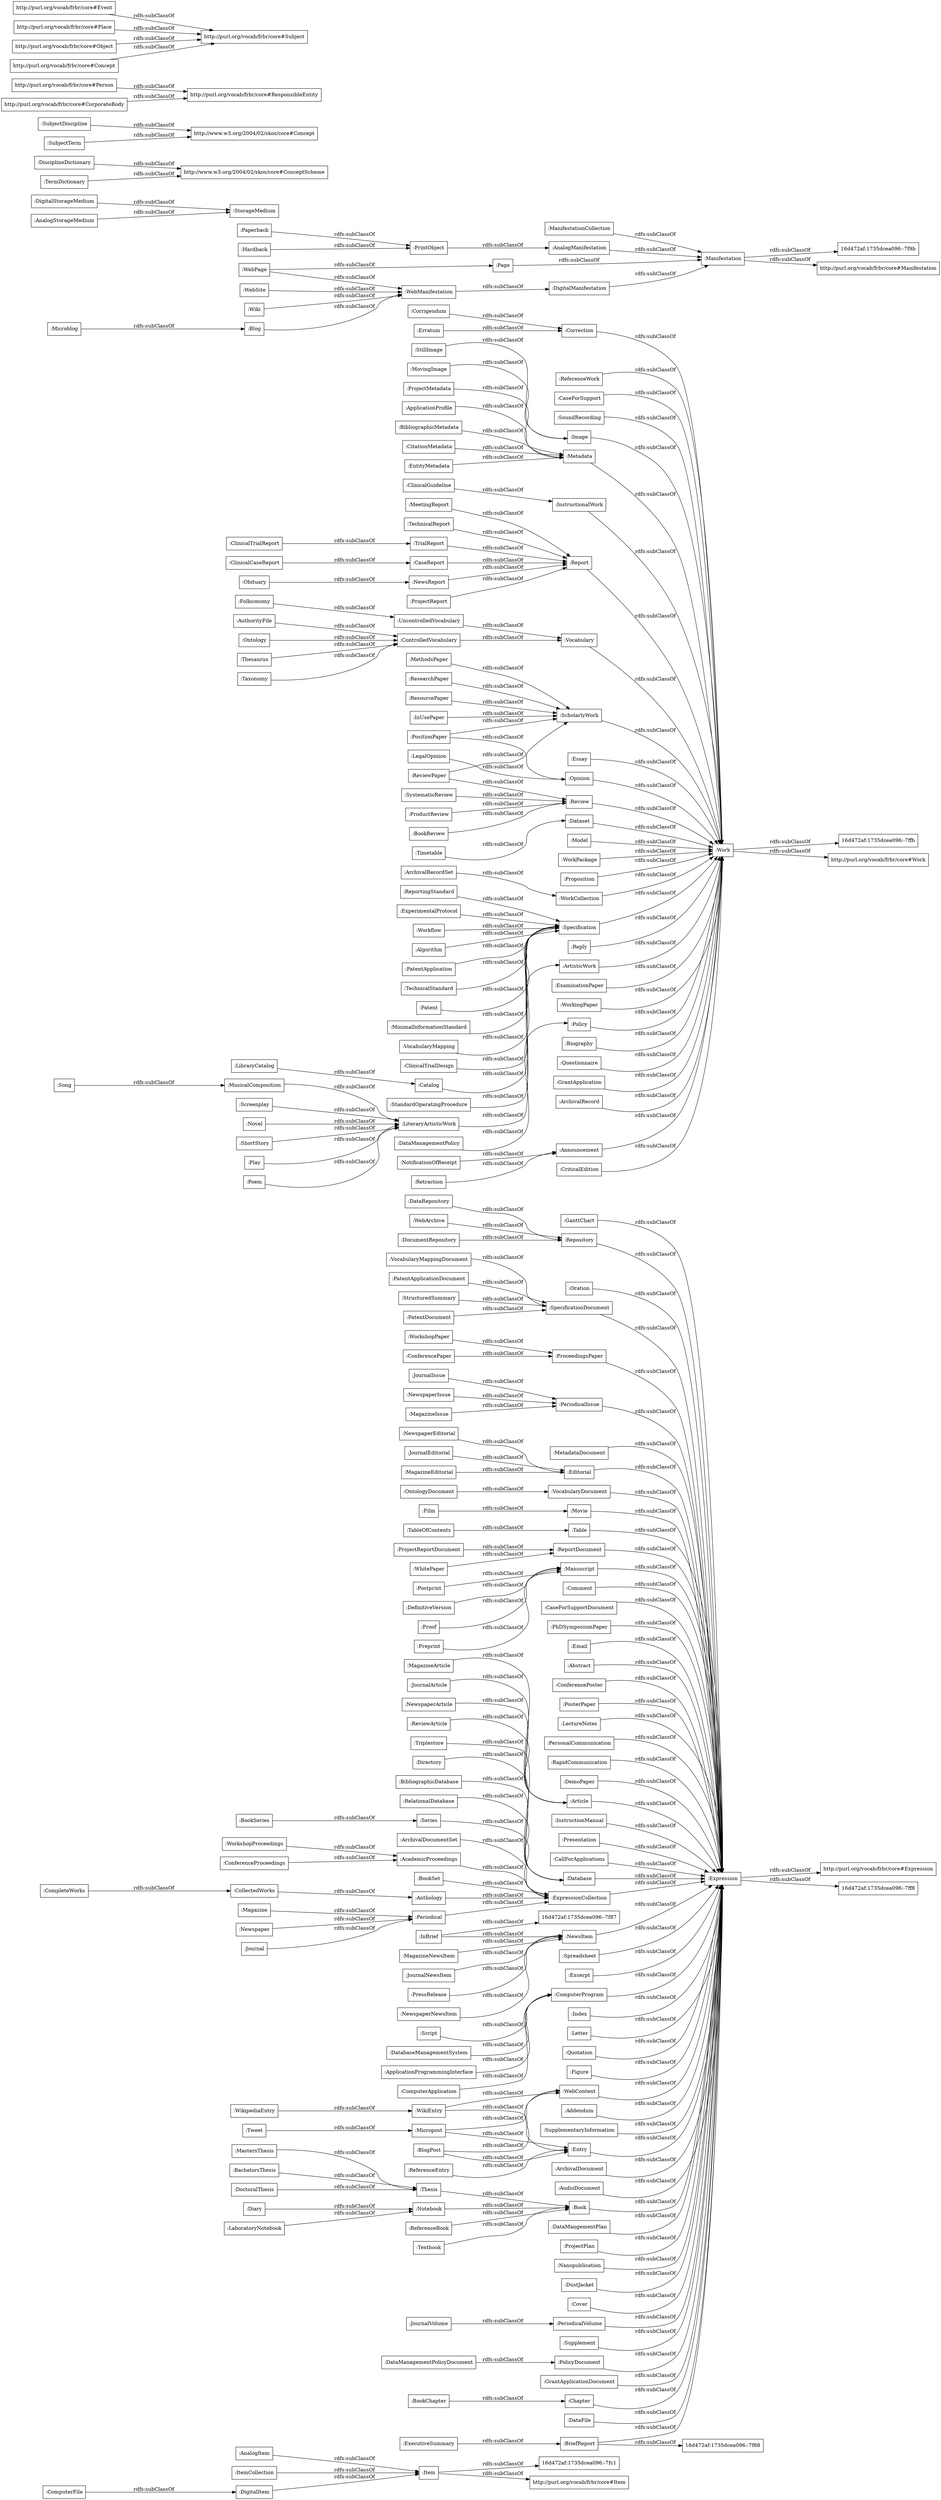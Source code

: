 digraph ar2dtool_diagram { 
rankdir=LR;
size="1000"
node [shape = rectangle, color="black"]; ":AnalogItem" ":Oration" ":Song" ":SpecificationDocument" ":ProceedingsPaper" ":ComputerFile" ":ReferenceWork" ":ReviewArticle" ":MethodsPaper" ":Diary" ":ReferenceEntry" ":LaboratoryNotebook" ":ClinicalTrialReport" ":ManifestationCollection" ":PeriodicalIssue" ":Textbook" ":CaseForSupport" ":SoundRecording" ":MetadataDocument" ":Editorial" ":Correction" ":PrintObject" ":PressRelease" ":Obituary" ":ResearchPaper" ":WebSite" ":Image" ":Metadata" ":ArchivalDocumentSet" ":BachelorsThesis" ":DigitalStorageMedium" ":Preprint" ":Micropost" ":VocabularyDocument" ":BookChapter" ":ConferencePaper" ":Workflow" ":Movie" ":Table" ":Ontology" ":Thesaurus" ":InstructionalWork" ":Corrigendum" ":SystematicReview" ":Report" ":Poem" ":ArchivalRecordSet" ":PatentDocument" "http://www.w3.org/2004/02/skos/core#ConceptScheme" ":Vocabulary" ":Screenplay" ":Wiki" ":DataRepository" ":Postprint" ":AcademicProceedings" ":ReportDocument" ":Manuscript" ":JournalIssue" ":StorageMedium" ":RelationalDatabase" ":Essay" ":Comment" "16d472af:1735dcea096:-7f9b" ":NewspaperNewsItem" ":Film" ":EntityMetadata" ":AnalogStorageMedium" ":Thesis" ":CaseForSupportDocument" ":ProjectMetadata" ":Tweet" ":Algorithm" ":PhDSymposiumPaper" ":ComputerApplication" ":Folksonomy" ":ClinicalCaseReport" ":ExecutiveSummary" ":LegalOpinion" ":ScholarlyWork" ":NotificationOfReceipt" ":Triplestore" ":Email" ":Abstract" ":ConferencePoster" ":LiteraryArtisticWork" ":WebArchive" ":DisciplineDictionary" ":WebManifestation" ":InBrief" ":Novel" ":PatentApplication" ":Script" ":DataManagementPolicyDocument" ":ResourcePaper" ":ConferenceProceedings" ":Model" "16d472af:1735dcea096:-7fc1" ":PosterPaper" ":TechnicalStandard" ":LectureNotes" ":PersonalCommunication" ":DataManagementPolicy" "http://purl.org/vocab/frbr/core#Item" ":Erratum" ":WikiEntry" ":StillImage" ":Item" ":RapidCommunication" ":TrialReport" ":WorkPackage" ":DemoPaper" ":InUsePaper" ":UncontrolledVocabulary" ":Article" ":InstructionManual" ":Presentation" ":Proposition" ":CallForApplications" ":WebPage" ":Database" ":VocabularyMappingDocument" ":Patent" ":Notebook" ":Dataset" ":MinimalInformationStandard" ":PositionPaper" ":ExpressionCollection" ":NewsItem" ":Microblog" ":Magazine" ":CaseReport" ":ComputerProgram" ":Spreadsheet" ":BlogPost" ":Excerpt" ":ArtisticWork" ":Entry" ":Index" ":JournalVolume" ":JournalNewsItem" ":ProductReview" ":Taxonomy" ":WorkCollection" ":VocabularyMapping" ":Letter" ":WhitePaper" ":Paperback" ":Quotation" ":PatentApplicationDocument" ":Reply" ":Figure" ":BookReview" ":Specification" ":AnalogManifestation" ":ControlledVocabulary" ":BriefReport" ":Addendum" ":ExaminationPaper" ":BookSeries" ":Newspaper" ":Retraction" ":Review" ":WorkshopPaper" "16d472af:1735dcea096:-7ffb" ":Opinion" ":WorkshopProceedings" ":Timetable" ":SupplementaryInformation" ":Book" ":ReviewPaper" ":WebContent" ":MovingImage" "http://purl.org/vocab/frbr/core#Expression" ":ClinicalTrialDesign" ":MagazineNewsItem" ":ReferenceBook" ":ItemCollection" ":WikipediaEntry" ":DefinitiveVersion" ":ArchivalDocument" ":StandardOperatingProcedure" "http://www.w3.org/2004/02/skos/core#Concept" ":BookSet" ":ReportingStandard" "16d472af:1735dcea096:-7ff8" ":ProjectReport" ":Anthology" ":MusicalComposition" ":AudioDocument" ":NewspaperIssue" ":MagazineIssue" ":Periodical" ":Manifestation" ":SubjectDiscipline" ":Expression" ":ProjectReportDocument" ":WorkingPaper" ":Catalog" ":MagazineArticle" "16d472af:1735dcea096:-7f87" ":Directory" ":PeriodicalVolume" ":NewspaperEditorial" ":Policy" ":Page" ":Biography" ":Questionnaire" ":MeetingReport" ":DataMangementPlan" ":ClinicalGuideline" ":ShortStory" ":StructuredSummary" ":ProjectPlan" ":CompleteWorks" ":OntologyDocument" ":DoctoralThesis" ":DocumentRepository" ":Nanopublication" ":DustJacket" ":Cover" ":SubjectTerm" ":Series" ":JournalEditorial" ":Hardback" "16d472af:1735dcea096:-7f88" ":PolicyDocument" ":MastersThesis" ":Supplement" "http://purl.org/vocab/frbr/core#Manifestation" ":TableOfContents" ":Chapter" ":ExperimentalProtocol" ":GrantApplicationDocument" ":GrantApplication" ":TechnicalReport" ":Repository" ":DigitalItem" ":CollectedWorks" ":DigitalManifestation" ":DataFile" ":BibliographicDatabase" ":ArchivalRecord" ":TermDictionary" ":ApplicationProfile" ":NewsReport" ":Journal" "http://purl.org/vocab/frbr/core#Work" ":Announcement" ":DatabaseManagementSystem" ":LibraryCatalog" ":BibliographicMetadata" ":CitationMetadata" ":GanttChart" ":AuthorityFile" ":Blog" ":MagazineEditorial" ":Play" ":CriticalEdition" ":JournalArticle" ":Work" ":Proof" ":ApplicationProgrammingInterface" ":NewspaperArticle" "http://purl.org/vocab/frbr/core#Person" "http://purl.org/vocab/frbr/core#Subject" "http://purl.org/vocab/frbr/core#ResponsibleEntity" "http://purl.org/vocab/frbr/core#CorporateBody" "http://purl.org/vocab/frbr/core#Event" "http://purl.org/vocab/frbr/core#Place" "http://purl.org/vocab/frbr/core#Object" "http://purl.org/vocab/frbr/core#Concept" ; /*classes style*/
	":Newspaper" -> ":Periodical" [ label = "rdfs:subClassOf" ];
	":Wiki" -> ":WebManifestation" [ label = "rdfs:subClassOf" ];
	":SubjectTerm" -> "http://www.w3.org/2004/02/skos/core#Concept" [ label = "rdfs:subClassOf" ];
	":Policy" -> ":Work" [ label = "rdfs:subClassOf" ];
	":WhitePaper" -> ":ReportDocument" [ label = "rdfs:subClassOf" ];
	":MethodsPaper" -> ":ScholarlyWork" [ label = "rdfs:subClassOf" ];
	":InstructionManual" -> ":Expression" [ label = "rdfs:subClassOf" ];
	":RapidCommunication" -> ":Expression" [ label = "rdfs:subClassOf" ];
	":Hardback" -> ":PrintObject" [ label = "rdfs:subClassOf" ];
	":ExecutiveSummary" -> ":BriefReport" [ label = "rdfs:subClassOf" ];
	":InBrief" -> "16d472af:1735dcea096:-7f87" [ label = "rdfs:subClassOf" ];
	":InBrief" -> ":NewsItem" [ label = "rdfs:subClassOf" ];
	":ComputerProgram" -> ":Expression" [ label = "rdfs:subClassOf" ];
	":ArchivalRecordSet" -> ":WorkCollection" [ label = "rdfs:subClassOf" ];
	":Page" -> ":Manifestation" [ label = "rdfs:subClassOf" ];
	":DigitalStorageMedium" -> ":StorageMedium" [ label = "rdfs:subClassOf" ];
	":Editorial" -> ":Expression" [ label = "rdfs:subClassOf" ];
	":StillImage" -> ":Image" [ label = "rdfs:subClassOf" ];
	":Entry" -> ":Expression" [ label = "rdfs:subClassOf" ];
	":ClinicalCaseReport" -> ":CaseReport" [ label = "rdfs:subClassOf" ];
	":InUsePaper" -> ":ScholarlyWork" [ label = "rdfs:subClassOf" ];
	":Play" -> ":LiteraryArtisticWork" [ label = "rdfs:subClassOf" ];
	":MagazineIssue" -> ":PeriodicalIssue" [ label = "rdfs:subClassOf" ];
	":Workflow" -> ":Specification" [ label = "rdfs:subClassOf" ];
	":Article" -> ":Expression" [ label = "rdfs:subClassOf" ];
	":PhDSymposiumPaper" -> ":Expression" [ label = "rdfs:subClassOf" ];
	":Manuscript" -> ":Expression" [ label = "rdfs:subClassOf" ];
	":Script" -> ":ComputerProgram" [ label = "rdfs:subClassOf" ];
	":Spreadsheet" -> ":Expression" [ label = "rdfs:subClassOf" ];
	":MagazineArticle" -> ":Article" [ label = "rdfs:subClassOf" ];
	":Thesis" -> ":Book" [ label = "rdfs:subClassOf" ];
	":ExpressionCollection" -> ":Expression" [ label = "rdfs:subClassOf" ];
	":CallForApplications" -> ":Expression" [ label = "rdfs:subClassOf" ];
	":JournalNewsItem" -> ":NewsItem" [ label = "rdfs:subClassOf" ];
	"http://purl.org/vocab/frbr/core#CorporateBody" -> "http://purl.org/vocab/frbr/core#ResponsibleEntity" [ label = "rdfs:subClassOf" ];
	":Correction" -> ":Work" [ label = "rdfs:subClassOf" ];
	":TechnicalStandard" -> ":Specification" [ label = "rdfs:subClassOf" ];
	":Proposition" -> ":Work" [ label = "rdfs:subClassOf" ];
	":PressRelease" -> ":NewsItem" [ label = "rdfs:subClassOf" ];
	":RelationalDatabase" -> ":Database" [ label = "rdfs:subClassOf" ];
	":Series" -> ":ExpressionCollection" [ label = "rdfs:subClassOf" ];
	":Periodical" -> ":ExpressionCollection" [ label = "rdfs:subClassOf" ];
	":UncontrolledVocabulary" -> ":Vocabulary" [ label = "rdfs:subClassOf" ];
	"http://purl.org/vocab/frbr/core#Place" -> "http://purl.org/vocab/frbr/core#Subject" [ label = "rdfs:subClassOf" ];
	":ArchivalDocument" -> ":Expression" [ label = "rdfs:subClassOf" ];
	":AuthorityFile" -> ":ControlledVocabulary" [ label = "rdfs:subClassOf" ];
	":MagazineNewsItem" -> ":NewsItem" [ label = "rdfs:subClassOf" ];
	":Tweet" -> ":Micropost" [ label = "rdfs:subClassOf" ];
	":Song" -> ":MusicalComposition" [ label = "rdfs:subClassOf" ];
	":Paperback" -> ":PrintObject" [ label = "rdfs:subClassOf" ];
	":Specification" -> ":Work" [ label = "rdfs:subClassOf" ];
	":Preprint" -> ":Manuscript" [ label = "rdfs:subClassOf" ];
	":ProjectReportDocument" -> ":ReportDocument" [ label = "rdfs:subClassOf" ];
	":BlogPost" -> ":Entry" [ label = "rdfs:subClassOf" ];
	":BlogPost" -> ":WebContent" [ label = "rdfs:subClassOf" ];
	":Obituary" -> ":NewsReport" [ label = "rdfs:subClassOf" ];
	":CaseReport" -> ":Report" [ label = "rdfs:subClassOf" ];
	":Timetable" -> ":Dataset" [ label = "rdfs:subClassOf" ];
	":WorkshopProceedings" -> ":AcademicProceedings" [ label = "rdfs:subClassOf" ];
	":Retraction" -> ":Announcement" [ label = "rdfs:subClassOf" ];
	":Image" -> ":Work" [ label = "rdfs:subClassOf" ];
	":GrantApplication" -> ":Work" [ label = "rdfs:subClassOf" ];
	":MagazineEditorial" -> ":Editorial" [ label = "rdfs:subClassOf" ];
	":Textbook" -> ":Book" [ label = "rdfs:subClassOf" ];
	":StandardOperatingProcedure" -> ":Specification" [ label = "rdfs:subClassOf" ];
	":TableOfContents" -> ":Table" [ label = "rdfs:subClassOf" ];
	":Table" -> ":Expression" [ label = "rdfs:subClassOf" ];
	":JournalIssue" -> ":PeriodicalIssue" [ label = "rdfs:subClassOf" ];
	":PeriodicalIssue" -> ":Expression" [ label = "rdfs:subClassOf" ];
	":ClinicalTrialReport" -> ":TrialReport" [ label = "rdfs:subClassOf" ];
	":Metadata" -> ":Work" [ label = "rdfs:subClassOf" ];
	":ReferenceWork" -> ":Work" [ label = "rdfs:subClassOf" ];
	":Algorithm" -> ":Specification" [ label = "rdfs:subClassOf" ];
	":Diary" -> ":Notebook" [ label = "rdfs:subClassOf" ];
	":Review" -> ":Work" [ label = "rdfs:subClassOf" ];
	":MusicalComposition" -> ":LiteraryArtisticWork" [ label = "rdfs:subClassOf" ];
	":ReportingStandard" -> ":Specification" [ label = "rdfs:subClassOf" ];
	":NewspaperArticle" -> ":Article" [ label = "rdfs:subClassOf" ];
	":PeriodicalVolume" -> ":Expression" [ label = "rdfs:subClassOf" ];
	":MastersThesis" -> ":Thesis" [ label = "rdfs:subClassOf" ];
	":ConferencePaper" -> ":ProceedingsPaper" [ label = "rdfs:subClassOf" ];
	":Novel" -> ":LiteraryArtisticWork" [ label = "rdfs:subClassOf" ];
	":VocabularyMapping" -> ":Specification" [ label = "rdfs:subClassOf" ];
	":ResearchPaper" -> ":ScholarlyWork" [ label = "rdfs:subClassOf" ];
	":DataFile" -> ":Expression" [ label = "rdfs:subClassOf" ];
	":NewsReport" -> ":Report" [ label = "rdfs:subClassOf" ];
	":NewsItem" -> ":Expression" [ label = "rdfs:subClassOf" ];
	":Triplestore" -> ":Database" [ label = "rdfs:subClassOf" ];
	":ClinicalTrialDesign" -> ":Specification" [ label = "rdfs:subClassOf" ];
	":Cover" -> ":Expression" [ label = "rdfs:subClassOf" ];
	":Directory" -> ":Database" [ label = "rdfs:subClassOf" ];
	":Expression" -> "16d472af:1735dcea096:-7ff8" [ label = "rdfs:subClassOf" ];
	":Expression" -> "http://purl.org/vocab/frbr/core#Expression" [ label = "rdfs:subClassOf" ];
	":TermDictionary" -> "http://www.w3.org/2004/02/skos/core#ConceptScheme" [ label = "rdfs:subClassOf" ];
	":Item" -> "16d472af:1735dcea096:-7fc1" [ label = "rdfs:subClassOf" ];
	":Item" -> "http://purl.org/vocab/frbr/core#Item" [ label = "rdfs:subClassOf" ];
	":ArtisticWork" -> ":Work" [ label = "rdfs:subClassOf" ];
	":DustJacket" -> ":Expression" [ label = "rdfs:subClassOf" ];
	":Notebook" -> ":Book" [ label = "rdfs:subClassOf" ];
	":Postprint" -> ":Manuscript" [ label = "rdfs:subClassOf" ];
	":NewspaperIssue" -> ":PeriodicalIssue" [ label = "rdfs:subClassOf" ];
	":Patent" -> ":Specification" [ label = "rdfs:subClassOf" ];
	":Addendum" -> ":Expression" [ label = "rdfs:subClassOf" ];
	":WorkPackage" -> ":Work" [ label = "rdfs:subClassOf" ];
	":Dataset" -> ":Work" [ label = "rdfs:subClassOf" ];
	":NewspaperNewsItem" -> ":NewsItem" [ label = "rdfs:subClassOf" ];
	":DataRepository" -> ":Repository" [ label = "rdfs:subClassOf" ];
	":VocabularyMappingDocument" -> ":SpecificationDocument" [ label = "rdfs:subClassOf" ];
	":ItemCollection" -> ":Item" [ label = "rdfs:subClassOf" ];
	":Biography" -> ":Work" [ label = "rdfs:subClassOf" ];
	":AudioDocument" -> ":Expression" [ label = "rdfs:subClassOf" ];
	":Report" -> ":Work" [ label = "rdfs:subClassOf" ];
	":GrantApplicationDocument" -> ":Expression" [ label = "rdfs:subClassOf" ];
	":DefinitiveVersion" -> ":Manuscript" [ label = "rdfs:subClassOf" ];
	":Ontology" -> ":ControlledVocabulary" [ label = "rdfs:subClassOf" ];
	":Blog" -> ":WebManifestation" [ label = "rdfs:subClassOf" ];
	":SystematicReview" -> ":Review" [ label = "rdfs:subClassOf" ];
	":Magazine" -> ":Periodical" [ label = "rdfs:subClassOf" ];
	":ResourcePaper" -> ":ScholarlyWork" [ label = "rdfs:subClassOf" ];
	":JournalEditorial" -> ":Editorial" [ label = "rdfs:subClassOf" ];
	":AcademicProceedings" -> ":ExpressionCollection" [ label = "rdfs:subClassOf" ];
	":LaboratoryNotebook" -> ":Notebook" [ label = "rdfs:subClassOf" ];
	":Oration" -> ":Expression" [ label = "rdfs:subClassOf" ];
	":DemoPaper" -> ":Expression" [ label = "rdfs:subClassOf" ];
	":BookChapter" -> ":Chapter" [ label = "rdfs:subClassOf" ];
	":PrintObject" -> ":AnalogManifestation" [ label = "rdfs:subClassOf" ];
	":BachelorsThesis" -> ":Thesis" [ label = "rdfs:subClassOf" ];
	":Manifestation" -> "16d472af:1735dcea096:-7f9b" [ label = "rdfs:subClassOf" ];
	":Manifestation" -> "http://purl.org/vocab/frbr/core#Manifestation" [ label = "rdfs:subClassOf" ];
	":StructuredSummary" -> ":SpecificationDocument" [ label = "rdfs:subClassOf" ];
	":Excerpt" -> ":Expression" [ label = "rdfs:subClassOf" ];
	":CaseForSupportDocument" -> ":Expression" [ label = "rdfs:subClassOf" ];
	":SoundRecording" -> ":Work" [ label = "rdfs:subClassOf" ];
	":MinimalInformationStandard" -> ":Specification" [ label = "rdfs:subClassOf" ];
	":VocabularyDocument" -> ":Expression" [ label = "rdfs:subClassOf" ];
	":ConferenceProceedings" -> ":AcademicProceedings" [ label = "rdfs:subClassOf" ];
	":ManifestationCollection" -> ":Manifestation" [ label = "rdfs:subClassOf" ];
	":ExaminationPaper" -> ":Work" [ label = "rdfs:subClassOf" ];
	":GanttChart" -> ":Expression" [ label = "rdfs:subClassOf" ];
	":BookSet" -> ":ExpressionCollection" [ label = "rdfs:subClassOf" ];
	":Supplement" -> ":Expression" [ label = "rdfs:subClassOf" ];
	":ReviewPaper" -> ":Review" [ label = "rdfs:subClassOf" ];
	":ReviewPaper" -> ":ScholarlyWork" [ label = "rdfs:subClassOf" ];
	":CaseForSupport" -> ":Work" [ label = "rdfs:subClassOf" ];
	":Corrigendum" -> ":Correction" [ label = "rdfs:subClassOf" ];
	":DigitalItem" -> ":Item" [ label = "rdfs:subClassOf" ];
	":Database" -> ":Expression" [ label = "rdfs:subClassOf" ];
	":SubjectDiscipline" -> "http://www.w3.org/2004/02/skos/core#Concept" [ label = "rdfs:subClassOf" ];
	":ShortStory" -> ":LiteraryArtisticWork" [ label = "rdfs:subClassOf" ];
	":WebSite" -> ":WebManifestation" [ label = "rdfs:subClassOf" ];
	":CitationMetadata" -> ":Metadata" [ label = "rdfs:subClassOf" ];
	":DocumentRepository" -> ":Repository" [ label = "rdfs:subClassOf" ];
	":Index" -> ":Expression" [ label = "rdfs:subClassOf" ];
	":Work" -> "16d472af:1735dcea096:-7ffb" [ label = "rdfs:subClassOf" ];
	":Work" -> "http://purl.org/vocab/frbr/core#Work" [ label = "rdfs:subClassOf" ];
	":JournalArticle" -> ":Article" [ label = "rdfs:subClassOf" ];
	":CollectedWorks" -> ":Anthology" [ label = "rdfs:subClassOf" ];
	":AnalogManifestation" -> ":Manifestation" [ label = "rdfs:subClassOf" ];
	":EntityMetadata" -> ":Metadata" [ label = "rdfs:subClassOf" ];
	":LiteraryArtisticWork" -> ":ArtisticWork" [ label = "rdfs:subClassOf" ];
	":ConferencePoster" -> ":Expression" [ label = "rdfs:subClassOf" ];
	"http://purl.org/vocab/frbr/core#Object" -> "http://purl.org/vocab/frbr/core#Subject" [ label = "rdfs:subClassOf" ];
	"http://purl.org/vocab/frbr/core#Event" -> "http://purl.org/vocab/frbr/core#Subject" [ label = "rdfs:subClassOf" ];
	":WebArchive" -> ":Repository" [ label = "rdfs:subClassOf" ];
	":Abstract" -> ":Expression" [ label = "rdfs:subClassOf" ];
	":WebManifestation" -> ":DigitalManifestation" [ label = "rdfs:subClassOf" ];
	":WorkshopPaper" -> ":ProceedingsPaper" [ label = "rdfs:subClassOf" ];
	":Catalog" -> ":Specification" [ label = "rdfs:subClassOf" ];
	":BookReview" -> ":Review" [ label = "rdfs:subClassOf" ];
	":Essay" -> ":Work" [ label = "rdfs:subClassOf" ];
	":DataMangementPlan" -> ":Expression" [ label = "rdfs:subClassOf" ];
	":Folksonomy" -> ":UncontrolledVocabulary" [ label = "rdfs:subClassOf" ];
	"http://purl.org/vocab/frbr/core#Concept" -> "http://purl.org/vocab/frbr/core#Subject" [ label = "rdfs:subClassOf" ];
	":DatabaseManagementSystem" -> ":ComputerProgram" [ label = "rdfs:subClassOf" ];
	":Chapter" -> ":Expression" [ label = "rdfs:subClassOf" ];
	":PatentApplicationDocument" -> ":SpecificationDocument" [ label = "rdfs:subClassOf" ];
	":ReportDocument" -> ":Expression" [ label = "rdfs:subClassOf" ];
	":ProductReview" -> ":Review" [ label = "rdfs:subClassOf" ];
	":TechnicalReport" -> ":Report" [ label = "rdfs:subClassOf" ];
	":NewspaperEditorial" -> ":Editorial" [ label = "rdfs:subClassOf" ];
	":Repository" -> ":Expression" [ label = "rdfs:subClassOf" ];
	":ExperimentalProtocol" -> ":Specification" [ label = "rdfs:subClassOf" ];
	":PatentApplication" -> ":Specification" [ label = "rdfs:subClassOf" ];
	":Erratum" -> ":Correction" [ label = "rdfs:subClassOf" ];
	":Vocabulary" -> ":Work" [ label = "rdfs:subClassOf" ];
	":WikiEntry" -> ":Entry" [ label = "rdfs:subClassOf" ];
	":WikiEntry" -> ":WebContent" [ label = "rdfs:subClassOf" ];
	":ReferenceBook" -> ":Book" [ label = "rdfs:subClassOf" ];
	":BibliographicMetadata" -> ":Metadata" [ label = "rdfs:subClassOf" ];
	":Announcement" -> ":Work" [ label = "rdfs:subClassOf" ];
	":LibraryCatalog" -> ":Catalog" [ label = "rdfs:subClassOf" ];
	":DigitalManifestation" -> ":Manifestation" [ label = "rdfs:subClassOf" ];
	":Journal" -> ":Periodical" [ label = "rdfs:subClassOf" ];
	":ReviewArticle" -> ":Article" [ label = "rdfs:subClassOf" ];
	":Micropost" -> ":WebContent" [ label = "rdfs:subClassOf" ];
	":Micropost" -> ":Entry" [ label = "rdfs:subClassOf" ];
	":Movie" -> ":Expression" [ label = "rdfs:subClassOf" ];
	":PositionPaper" -> ":ScholarlyWork" [ label = "rdfs:subClassOf" ];
	":PositionPaper" -> ":Opinion" [ label = "rdfs:subClassOf" ];
	":LectureNotes" -> ":Expression" [ label = "rdfs:subClassOf" ];
	":DisciplineDictionary" -> "http://www.w3.org/2004/02/skos/core#ConceptScheme" [ label = "rdfs:subClassOf" ];
	":PosterPaper" -> ":Expression" [ label = "rdfs:subClassOf" ];
	":BriefReport" -> ":Expression" [ label = "rdfs:subClassOf" ];
	":BriefReport" -> "16d472af:1735dcea096:-7f88" [ label = "rdfs:subClassOf" ];
	":ComputerApplication" -> ":ComputerProgram" [ label = "rdfs:subClassOf" ];
	":Proof" -> ":Manuscript" [ label = "rdfs:subClassOf" ];
	":WorkCollection" -> ":Work" [ label = "rdfs:subClassOf" ];
	":InstructionalWork" -> ":Work" [ label = "rdfs:subClassOf" ];
	":Letter" -> ":Expression" [ label = "rdfs:subClassOf" ];
	":SpecificationDocument" -> ":Expression" [ label = "rdfs:subClassOf" ];
	":ControlledVocabulary" -> ":Vocabulary" [ label = "rdfs:subClassOf" ];
	":ComputerFile" -> ":DigitalItem" [ label = "rdfs:subClassOf" ];
	":MovingImage" -> ":Image" [ label = "rdfs:subClassOf" ];
	":JournalVolume" -> ":PeriodicalVolume" [ label = "rdfs:subClassOf" ];
	":ApplicationProfile" -> ":Metadata" [ label = "rdfs:subClassOf" ];
	":OntologyDocument" -> ":VocabularyDocument" [ label = "rdfs:subClassOf" ];
	":Model" -> ":Work" [ label = "rdfs:subClassOf" ];
	":WebContent" -> ":Expression" [ label = "rdfs:subClassOf" ];
	":Screenplay" -> ":LiteraryArtisticWork" [ label = "rdfs:subClassOf" ];
	":DataManagementPolicy" -> ":Policy" [ label = "rdfs:subClassOf" ];
	":Film" -> ":Movie" [ label = "rdfs:subClassOf" ];
	":PersonalCommunication" -> ":Expression" [ label = "rdfs:subClassOf" ];
	":Poem" -> ":LiteraryArtisticWork" [ label = "rdfs:subClassOf" ];
	":Email" -> ":Expression" [ label = "rdfs:subClassOf" ];
	":Opinion" -> ":Work" [ label = "rdfs:subClassOf" ];
	":CompleteWorks" -> ":CollectedWorks" [ label = "rdfs:subClassOf" ];
	":SupplementaryInformation" -> ":Expression" [ label = "rdfs:subClassOf" ];
	":MeetingReport" -> ":Report" [ label = "rdfs:subClassOf" ];
	":LegalOpinion" -> ":Opinion" [ label = "rdfs:subClassOf" ];
	":Microblog" -> ":Blog" [ label = "rdfs:subClassOf" ];
	":DoctoralThesis" -> ":Thesis" [ label = "rdfs:subClassOf" ];
	":DataManagementPolicyDocument" -> ":PolicyDocument" [ label = "rdfs:subClassOf" ];
	":ClinicalGuideline" -> ":InstructionalWork" [ label = "rdfs:subClassOf" ];
	":NotificationOfReceipt" -> ":Announcement" [ label = "rdfs:subClassOf" ];
	":Comment" -> ":Expression" [ label = "rdfs:subClassOf" ];
	":PolicyDocument" -> ":Expression" [ label = "rdfs:subClassOf" ];
	":MetadataDocument" -> ":Expression" [ label = "rdfs:subClassOf" ];
	":WebPage" -> ":WebManifestation" [ label = "rdfs:subClassOf" ];
	":WebPage" -> ":Page" [ label = "rdfs:subClassOf" ];
	":WikipediaEntry" -> ":WikiEntry" [ label = "rdfs:subClassOf" ];
	":ProceedingsPaper" -> ":Expression" [ label = "rdfs:subClassOf" ];
	":Reply" -> ":Work" [ label = "rdfs:subClassOf" ];
	":ReferenceEntry" -> ":Entry" [ label = "rdfs:subClassOf" ];
	":ApplicationProgrammingInterface" -> ":ComputerProgram" [ label = "rdfs:subClassOf" ];
	":WorkingPaper" -> ":Work" [ label = "rdfs:subClassOf" ];
	":Questionnaire" -> ":Work" [ label = "rdfs:subClassOf" ];
	":TrialReport" -> ":Report" [ label = "rdfs:subClassOf" ];
	":AnalogStorageMedium" -> ":StorageMedium" [ label = "rdfs:subClassOf" ];
	":BookSeries" -> ":Series" [ label = "rdfs:subClassOf" ];
	":ArchivalDocumentSet" -> ":ExpressionCollection" [ label = "rdfs:subClassOf" ];
	":Nanopublication" -> ":Expression" [ label = "rdfs:subClassOf" ];
	":BibliographicDatabase" -> ":Database" [ label = "rdfs:subClassOf" ];
	":Presentation" -> ":Expression" [ label = "rdfs:subClassOf" ];
	":PatentDocument" -> ":SpecificationDocument" [ label = "rdfs:subClassOf" ];
	":Figure" -> ":Expression" [ label = "rdfs:subClassOf" ];
	":ProjectPlan" -> ":Expression" [ label = "rdfs:subClassOf" ];
	"http://purl.org/vocab/frbr/core#Person" -> "http://purl.org/vocab/frbr/core#ResponsibleEntity" [ label = "rdfs:subClassOf" ];
	":Book" -> ":Expression" [ label = "rdfs:subClassOf" ];
	":CriticalEdition" -> ":Work" [ label = "rdfs:subClassOf" ];
	":ProjectMetadata" -> ":Metadata" [ label = "rdfs:subClassOf" ];
	":ScholarlyWork" -> ":Work" [ label = "rdfs:subClassOf" ];
	":Anthology" -> ":ExpressionCollection" [ label = "rdfs:subClassOf" ];
	":Quotation" -> ":Expression" [ label = "rdfs:subClassOf" ];
	":Taxonomy" -> ":ControlledVocabulary" [ label = "rdfs:subClassOf" ];
	":AnalogItem" -> ":Item" [ label = "rdfs:subClassOf" ];
	":Thesaurus" -> ":ControlledVocabulary" [ label = "rdfs:subClassOf" ];
	":ArchivalRecord" -> ":Work" [ label = "rdfs:subClassOf" ];
	":ProjectReport" -> ":Report" [ label = "rdfs:subClassOf" ];

}
